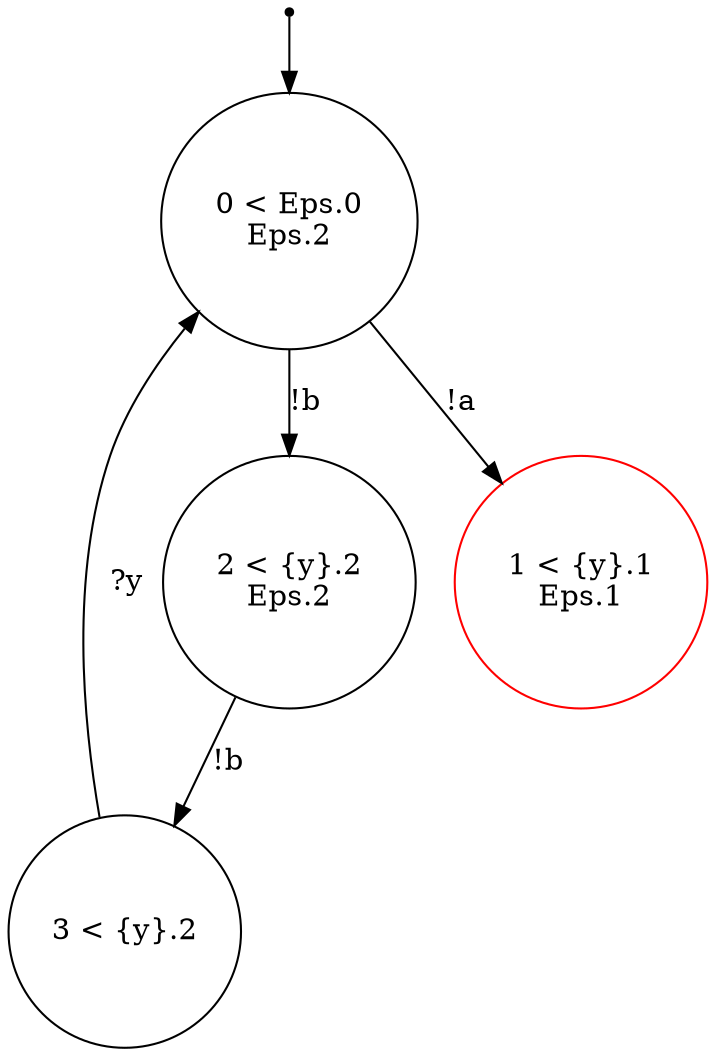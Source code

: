 digraph {
 node [shape=point] ENTRY
 node [shape=circle]
3 [label="3 < {y}.2
"]
2 [label="2 < {y}.2
Eps.2
"]
1 [label="1 < {y}.1
Eps.1
" color="red"]
0 [label="0 < Eps.0
Eps.2
"]
ENTRY -> 0
3 -> 0 [label="?y"]
2 -> 3 [label="!b"]
0 -> 1 [label="!a"]
0 -> 2 [label="!b"]

}